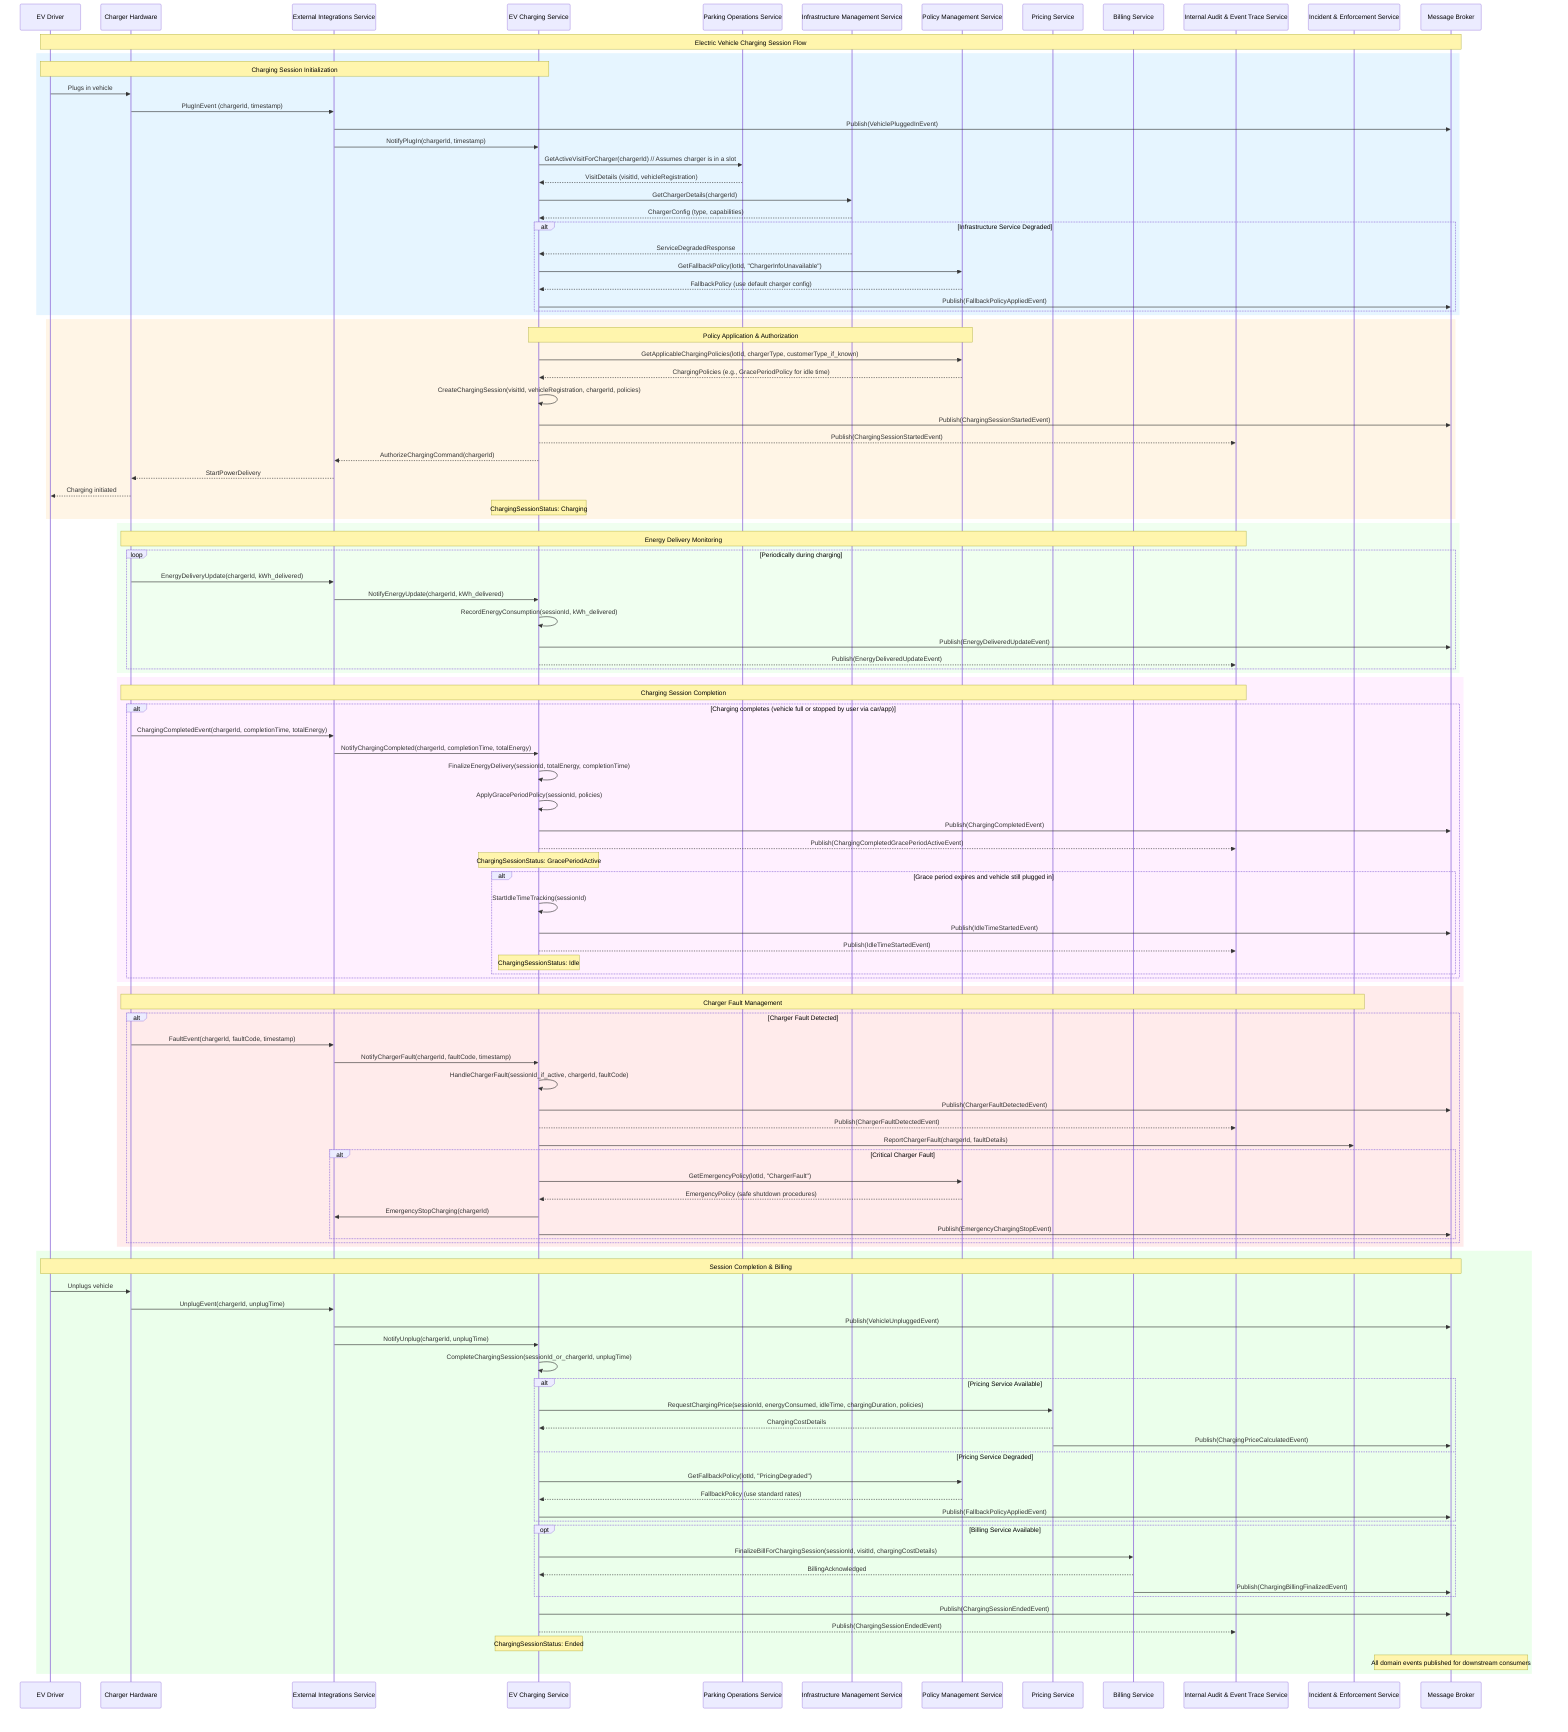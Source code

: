 sequenceDiagram
    participant EV_Driver as EV Driver
    participant ChargerHW as Charger Hardware
    participant ExtInt as External Integrations Service
    participant EVCS as EV Charging Service
    participant PO as Parking Operations Service
    participant IMS as Infrastructure Management Service
    participant PolMS as Policy Management Service
    participant PS as Pricing Service
    participant BS as Billing Service
    participant IAET as Internal Audit & Event Trace Service
    participant IES as Incident & Enforcement Service
    participant MB as Message Broker

    Note over EV_Driver, MB: Electric Vehicle Charging Session Flow

    %% Vehicle Plug-in & Session Initialization
    rect rgb(230, 245, 255)
    Note over EV_Driver, EVCS: Charging Session Initialization
    EV_Driver->>ChargerHW: Plugs in vehicle
    ChargerHW->>ExtInt: PlugInEvent (chargerId, timestamp)
    ExtInt->>MB: Publish(VehiclePluggedInEvent)
    ExtInt->>EVCS: NotifyPlugIn(chargerId, timestamp)

    EVCS->>PO: GetActiveVisitForCharger(chargerId) // Assumes charger is in a slot
    PO-->>EVCS: VisitDetails (visitId, vehicleRegistration)

    EVCS->>IMS: GetChargerDetails(chargerId)
    IMS-->>EVCS: ChargerConfig (type, capabilities)
    
    alt Infrastructure Service Degraded
        IMS-->>EVCS: ServiceDegradedResponse
        EVCS->>PolMS: GetFallbackPolicy(lotId, "ChargerInfoUnavailable")
        PolMS-->>EVCS: FallbackPolicy (use default charger config)
        EVCS->>MB: Publish(FallbackPolicyAppliedEvent)
    end
    end

    %% Policy Application & Session Creation
    rect rgb(255, 245, 230)
    Note over EVCS, PolMS: Policy Application & Authorization
    EVCS->>PolMS: GetApplicableChargingPolicies(lotId, chargerType, customerType_if_known)
    PolMS-->>EVCS: ChargingPolicies (e.g., GracePeriodPolicy for idle time)

    EVCS->>EVCS: CreateChargingSession(visitId, vehicleRegistration, chargerId, policies)
    EVCS->>MB: Publish(ChargingSessionStartedEvent)
    EVCS-->>IAET: Publish(ChargingSessionStartedEvent)
    EVCS-->>ExtInt: AuthorizeChargingCommand(chargerId)
    ExtInt-->>ChargerHW: StartPowerDelivery
    ChargerHW-->>EV_Driver: Charging initiated

    Note over EVCS: ChargingSessionStatus: Charging
    end

    %% Active Charging Monitoring
    rect rgb(240, 255, 240)
    Note over ChargerHW, IAET: Energy Delivery Monitoring
    loop Periodically during charging
        ChargerHW->>ExtInt: EnergyDeliveryUpdate(chargerId, kWh_delivered)
        ExtInt->>EVCS: NotifyEnergyUpdate(chargerId, kWh_delivered)
        EVCS->>EVCS: RecordEnergyConsumption(sessionId, kWh_delivered)
        EVCS->>MB: Publish(EnergyDeliveredUpdateEvent)
        EVCS-->>IAET: Publish(EnergyDeliveredUpdateEvent)
    end
    end

    %% Charging Completion & Grace Period
    rect rgb(255, 240, 255)
    Note over ChargerHW, IAET: Charging Session Completion
    alt Charging completes (vehicle full or stopped by user via car/app)
        ChargerHW->>ExtInt: ChargingCompletedEvent(chargerId, completionTime, totalEnergy)
        ExtInt->>EVCS: NotifyChargingCompleted(chargerId, completionTime, totalEnergy)
        EVCS->>EVCS: FinalizeEnergyDelivery(sessionId, totalEnergy, completionTime)
        EVCS->>EVCS: ApplyGracePeriodPolicy(sessionId, policies)
        EVCS->>MB: Publish(ChargingCompletedEvent)
        EVCS-->>IAET: Publish(ChargingCompletedGracePeriodActiveEvent)
        Note over EVCS: ChargingSessionStatus: GracePeriodActive
        
        alt Grace period expires and vehicle still plugged in
            EVCS->>EVCS: StartIdleTimeTracking(sessionId)
            EVCS->>MB: Publish(IdleTimeStartedEvent)
            EVCS-->>IAET: Publish(IdleTimeStartedEvent)
            Note over EVCS: ChargingSessionStatus: Idle
        end
    end
    end

    %% Fault Handling & Emergency Procedures
    rect rgb(255, 235, 235)
    Note over ChargerHW, IES: Charger Fault Management
    alt Charger Fault Detected
        ChargerHW->>ExtInt: FaultEvent(chargerId, faultCode, timestamp)
        ExtInt->>EVCS: NotifyChargerFault(chargerId, faultCode, timestamp)
        EVCS->>EVCS: HandleChargerFault(sessionId_if_active, chargerId, faultCode)
        EVCS->>MB: Publish(ChargerFaultDetectedEvent)
        EVCS-->>IAET: Publish(ChargerFaultDetectedEvent)
        EVCS->>IES: ReportChargerFault(chargerId, faultDetails)
        
        alt Critical Charger Fault
            EVCS->>PolMS: GetEmergencyPolicy(lotId, "ChargerFault")
            PolMS-->>EVCS: EmergencyPolicy (safe shutdown procedures)
            EVCS->>ExtInt: EmergencyStopCharging(chargerId)
            EVCS->>MB: Publish(EmergencyChargingStopEvent)
        end
    end
    end

    %% Vehicle Unplug & Session Finalization
    rect rgb(235, 255, 235)
    Note over EV_Driver, MB: Session Completion & Billing
    EV_Driver->>ChargerHW: Unplugs vehicle
    ChargerHW->>ExtInt: UnplugEvent(chargerId, unplugTime)
    ExtInt->>MB: Publish(VehicleUnpluggedEvent)
    ExtInt->>EVCS: NotifyUnplug(chargerId, unplugTime)

    EVCS->>EVCS: CompleteChargingSession(sessionId_or_chargerId, unplugTime)
    
    alt Pricing Service Available
        EVCS->>PS: RequestChargingPrice(sessionId, energyConsumed, idleTime, chargingDuration, policies)
        PS-->>EVCS: ChargingCostDetails
        PS->>MB: Publish(ChargingPriceCalculatedEvent)
    else Pricing Service Degraded
        EVCS->>PolMS: GetFallbackPolicy(lotId, "PricingDegraded")
        PolMS-->>EVCS: FallbackPolicy (use standard rates)
        EVCS->>MB: Publish(FallbackPolicyAppliedEvent)
    end
    
    opt Billing Service Available
        EVCS->>BS: FinalizeBillForChargingSession(sessionId, visitId, chargingCostDetails)
        BS-->>EVCS: BillingAcknowledged
        BS->>MB: Publish(ChargingBillingFinalizedEvent)
    end
    
    EVCS->>MB: Publish(ChargingSessionEndedEvent)
    EVCS-->>IAET: Publish(ChargingSessionEndedEvent)

    Note over EVCS: ChargingSessionStatus: Ended
    Note over MB: All domain events published for downstream consumers
    end